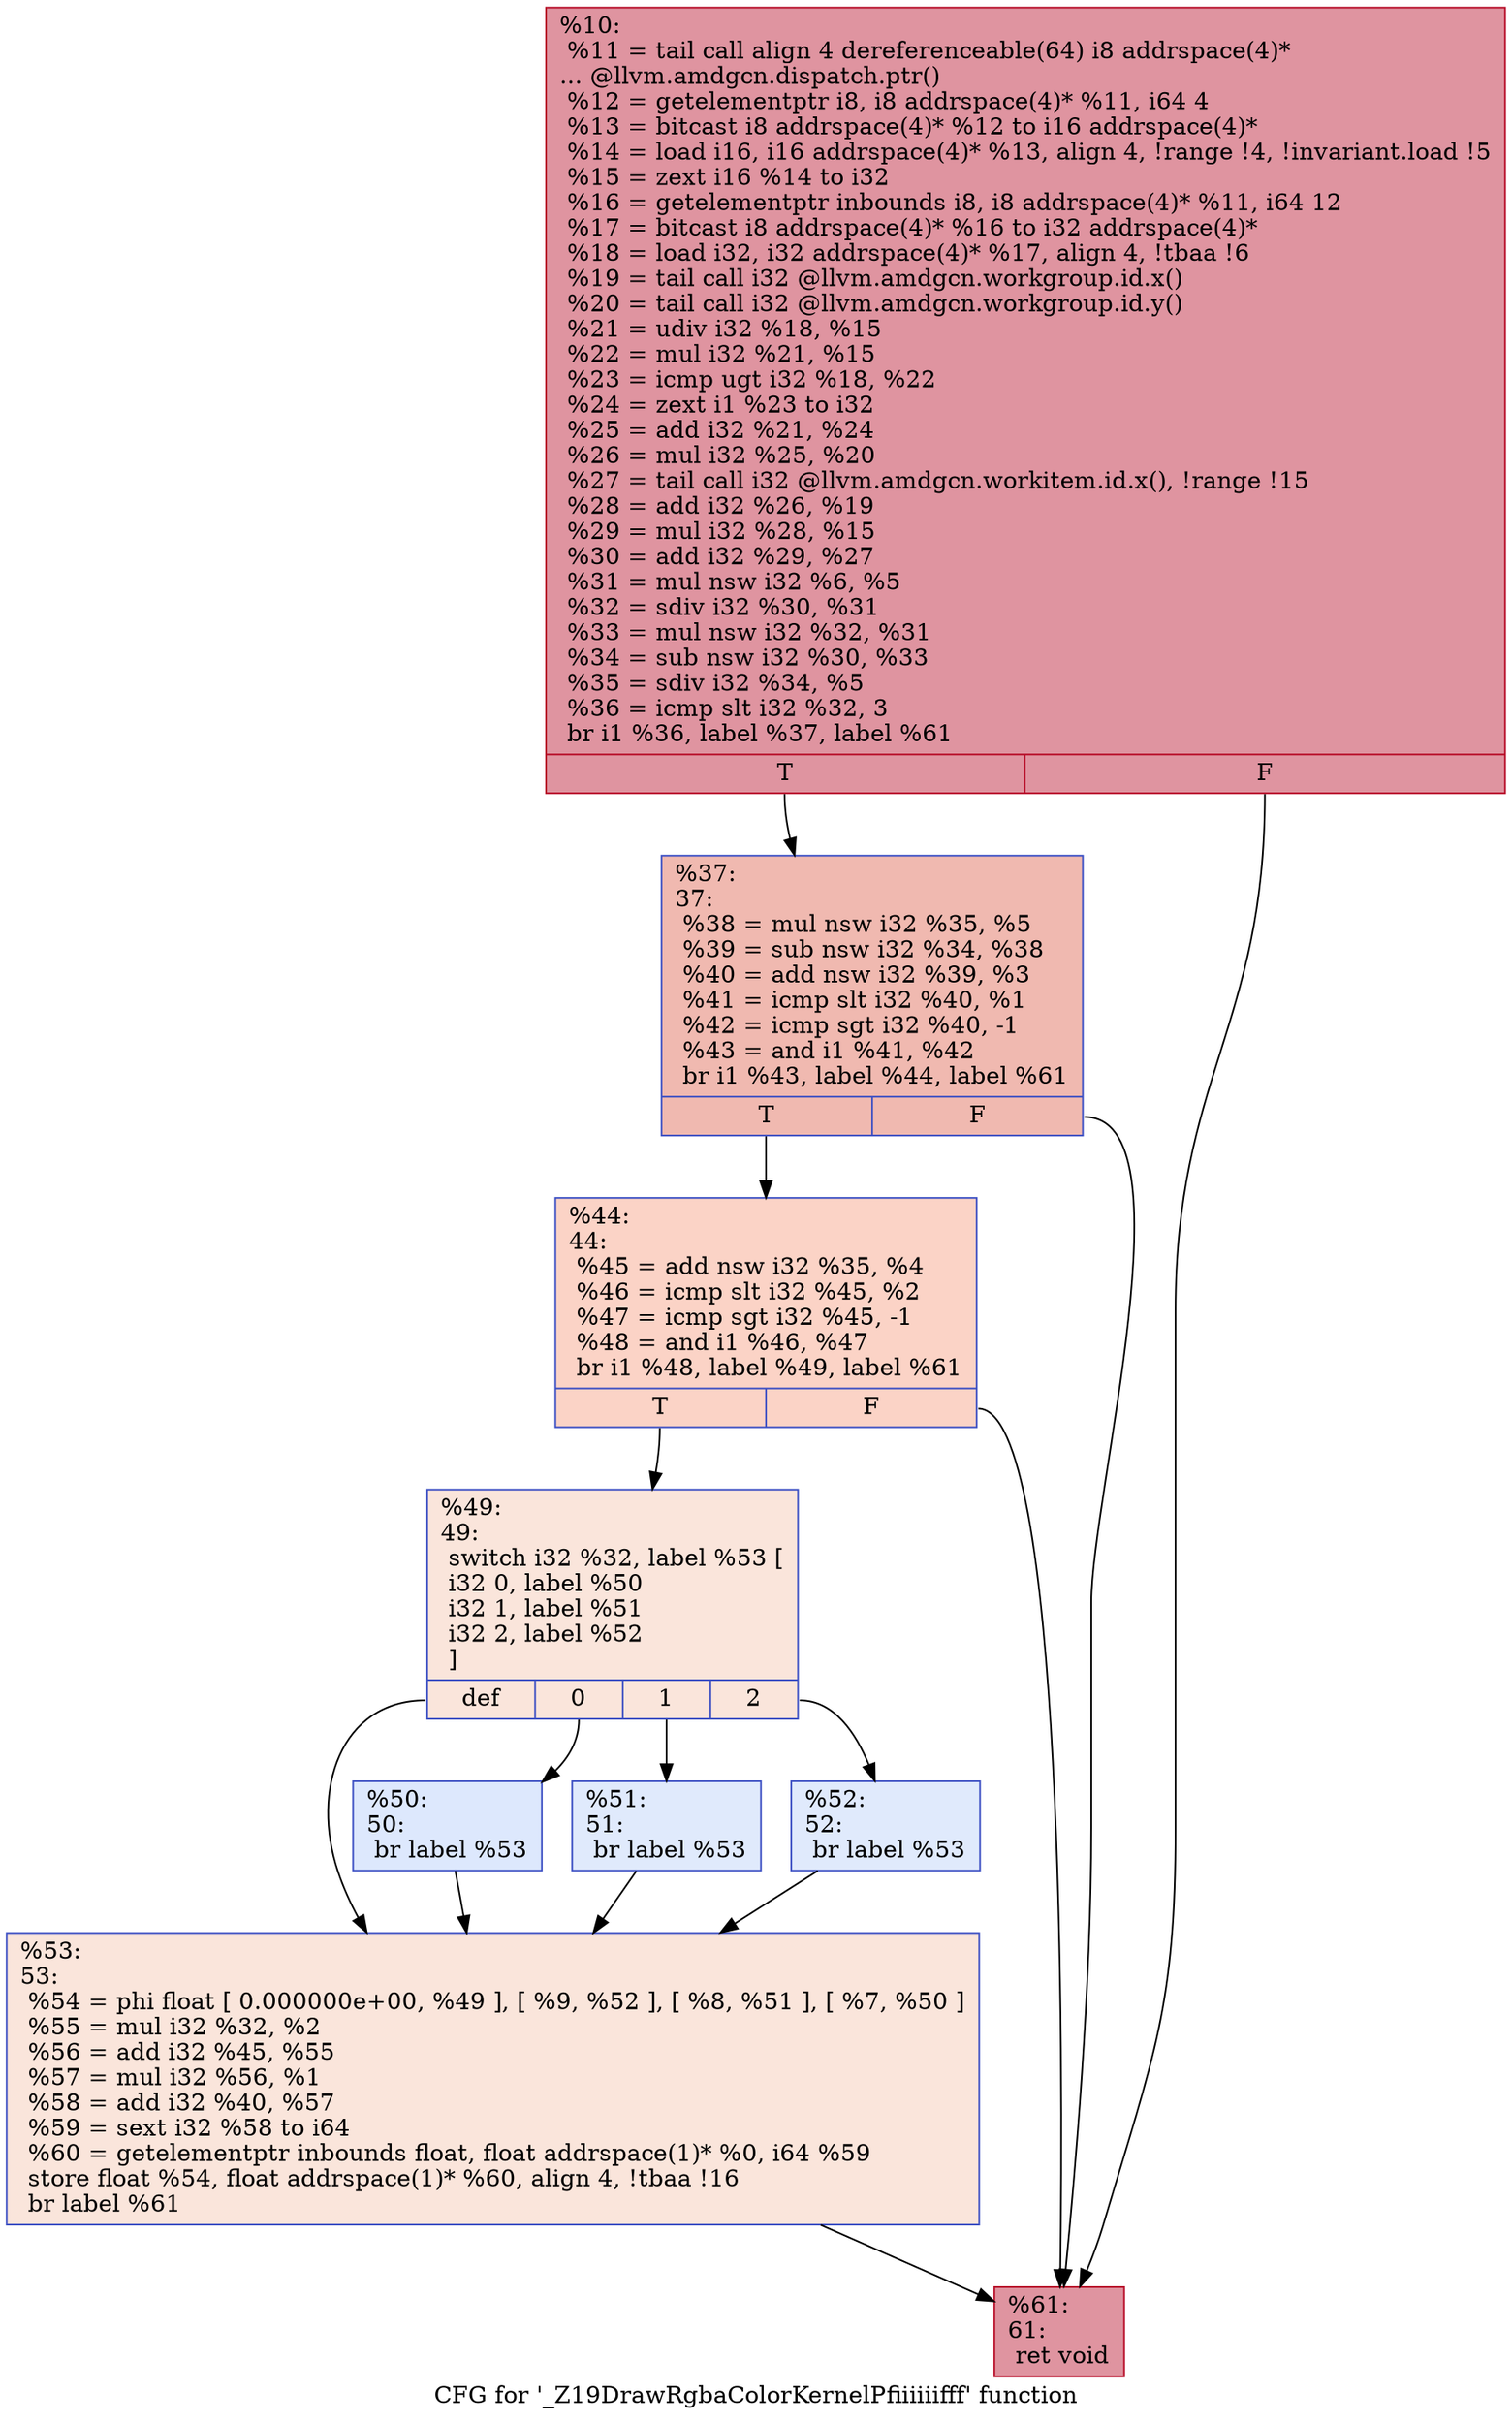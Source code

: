 digraph "CFG for '_Z19DrawRgbaColorKernelPfiiiiiifff' function" {
	label="CFG for '_Z19DrawRgbaColorKernelPfiiiiiifff' function";

	Node0x5f6ebc0 [shape=record,color="#b70d28ff", style=filled, fillcolor="#b70d2870",label="{%10:\l  %11 = tail call align 4 dereferenceable(64) i8 addrspace(4)*\l... @llvm.amdgcn.dispatch.ptr()\l  %12 = getelementptr i8, i8 addrspace(4)* %11, i64 4\l  %13 = bitcast i8 addrspace(4)* %12 to i16 addrspace(4)*\l  %14 = load i16, i16 addrspace(4)* %13, align 4, !range !4, !invariant.load !5\l  %15 = zext i16 %14 to i32\l  %16 = getelementptr inbounds i8, i8 addrspace(4)* %11, i64 12\l  %17 = bitcast i8 addrspace(4)* %16 to i32 addrspace(4)*\l  %18 = load i32, i32 addrspace(4)* %17, align 4, !tbaa !6\l  %19 = tail call i32 @llvm.amdgcn.workgroup.id.x()\l  %20 = tail call i32 @llvm.amdgcn.workgroup.id.y()\l  %21 = udiv i32 %18, %15\l  %22 = mul i32 %21, %15\l  %23 = icmp ugt i32 %18, %22\l  %24 = zext i1 %23 to i32\l  %25 = add i32 %21, %24\l  %26 = mul i32 %25, %20\l  %27 = tail call i32 @llvm.amdgcn.workitem.id.x(), !range !15\l  %28 = add i32 %26, %19\l  %29 = mul i32 %28, %15\l  %30 = add i32 %29, %27\l  %31 = mul nsw i32 %6, %5\l  %32 = sdiv i32 %30, %31\l  %33 = mul nsw i32 %32, %31\l  %34 = sub nsw i32 %30, %33\l  %35 = sdiv i32 %34, %5\l  %36 = icmp slt i32 %32, 3\l  br i1 %36, label %37, label %61\l|{<s0>T|<s1>F}}"];
	Node0x5f6ebc0:s0 -> Node0x5f71240;
	Node0x5f6ebc0:s1 -> Node0x5f72620;
	Node0x5f71240 [shape=record,color="#3d50c3ff", style=filled, fillcolor="#de614d70",label="{%37:\l37:                                               \l  %38 = mul nsw i32 %35, %5\l  %39 = sub nsw i32 %34, %38\l  %40 = add nsw i32 %39, %3\l  %41 = icmp slt i32 %40, %1\l  %42 = icmp sgt i32 %40, -1\l  %43 = and i1 %41, %42\l  br i1 %43, label %44, label %61\l|{<s0>T|<s1>F}}"];
	Node0x5f71240:s0 -> Node0x5f72ac0;
	Node0x5f71240:s1 -> Node0x5f72620;
	Node0x5f72ac0 [shape=record,color="#3d50c3ff", style=filled, fillcolor="#f59c7d70",label="{%44:\l44:                                               \l  %45 = add nsw i32 %35, %4\l  %46 = icmp slt i32 %45, %2\l  %47 = icmp sgt i32 %45, -1\l  %48 = and i1 %46, %47\l  br i1 %48, label %49, label %61\l|{<s0>T|<s1>F}}"];
	Node0x5f72ac0:s0 -> Node0x5f72e00;
	Node0x5f72ac0:s1 -> Node0x5f72620;
	Node0x5f72e00 [shape=record,color="#3d50c3ff", style=filled, fillcolor="#f4c5ad70",label="{%49:\l49:                                               \l  switch i32 %32, label %53 [\l    i32 0, label %50\l    i32 1, label %51\l    i32 2, label %52\l  ]\l|{<s0>def|<s1>0|<s2>1|<s3>2}}"];
	Node0x5f72e00:s0 -> Node0x5f72f00;
	Node0x5f72e00:s1 -> Node0x5f72f80;
	Node0x5f72e00:s2 -> Node0x5f73040;
	Node0x5f72e00:s3 -> Node0x5f73100;
	Node0x5f72f80 [shape=record,color="#3d50c3ff", style=filled, fillcolor="#b2ccfb70",label="{%50:\l50:                                               \l  br label %53\l}"];
	Node0x5f72f80 -> Node0x5f72f00;
	Node0x5f73040 [shape=record,color="#3d50c3ff", style=filled, fillcolor="#b9d0f970",label="{%51:\l51:                                               \l  br label %53\l}"];
	Node0x5f73040 -> Node0x5f72f00;
	Node0x5f73100 [shape=record,color="#3d50c3ff", style=filled, fillcolor="#b9d0f970",label="{%52:\l52:                                               \l  br label %53\l}"];
	Node0x5f73100 -> Node0x5f72f00;
	Node0x5f72f00 [shape=record,color="#3d50c3ff", style=filled, fillcolor="#f4c5ad70",label="{%53:\l53:                                               \l  %54 = phi float [ 0.000000e+00, %49 ], [ %9, %52 ], [ %8, %51 ], [ %7, %50 ]\l  %55 = mul i32 %32, %2\l  %56 = add i32 %45, %55\l  %57 = mul i32 %56, %1\l  %58 = add i32 %40, %57\l  %59 = sext i32 %58 to i64\l  %60 = getelementptr inbounds float, float addrspace(1)* %0, i64 %59\l  store float %54, float addrspace(1)* %60, align 4, !tbaa !16\l  br label %61\l}"];
	Node0x5f72f00 -> Node0x5f72620;
	Node0x5f72620 [shape=record,color="#b70d28ff", style=filled, fillcolor="#b70d2870",label="{%61:\l61:                                               \l  ret void\l}"];
}
